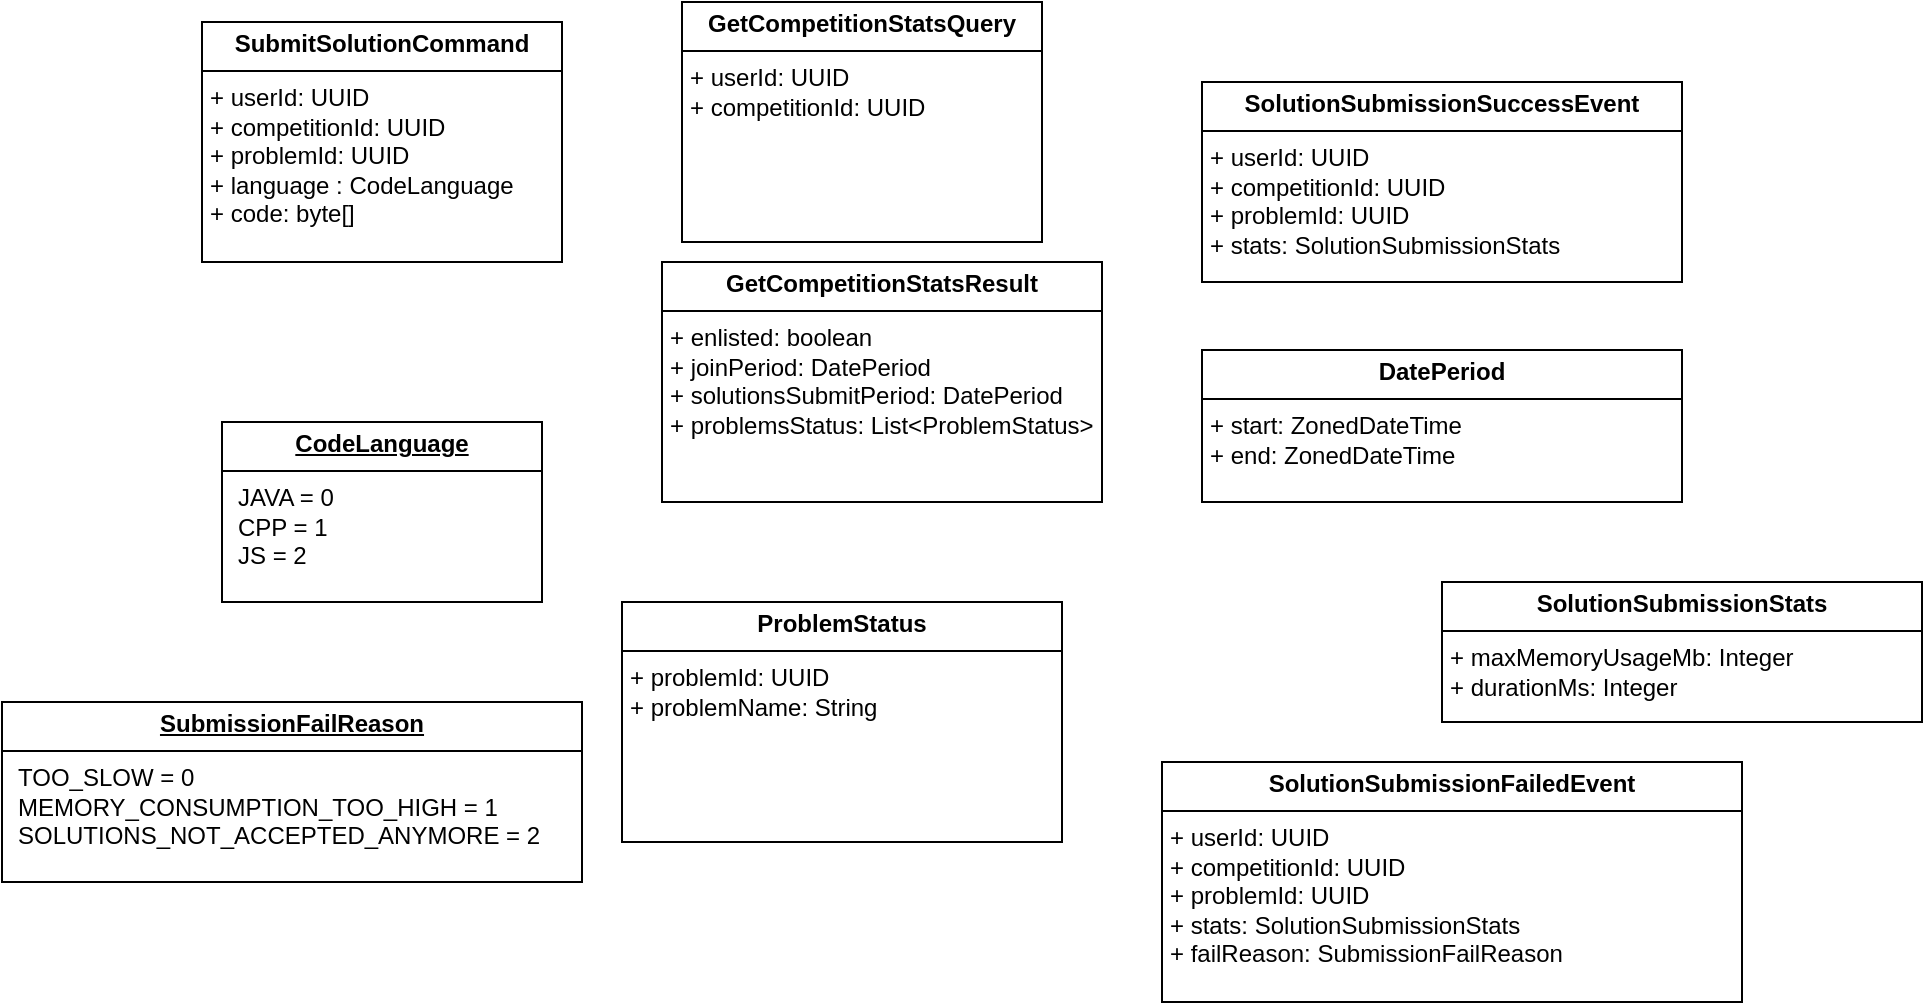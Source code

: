 <mxfile version="24.2.2" type="github">
  <diagram name="Page-1" id="c7558073-3199-34d8-9f00-42111426c3f3">
    <mxGraphModel dx="1809" dy="524" grid="1" gridSize="10" guides="1" tooltips="1" connect="1" arrows="1" fold="1" page="1" pageScale="1" pageWidth="826" pageHeight="1169" background="none" math="0" shadow="0">
      <root>
        <mxCell id="0" />
        <mxCell id="1" parent="0" />
        <mxCell id="5s0iiT677fqOH5iF4_3H-96" value="&lt;p style=&quot;margin:0px;margin-top:4px;text-align:center;&quot;&gt;&lt;b&gt;SubmitSolutionCommand&lt;/b&gt;&lt;/p&gt;&lt;hr size=&quot;1&quot; style=&quot;border-style:solid;&quot;&gt;&lt;p style=&quot;margin:0px;margin-left:4px;&quot;&gt;+ userId: UUID&lt;/p&gt;&lt;p style=&quot;margin:0px;margin-left:4px;&quot;&gt;+ competitionId: UUID&lt;/p&gt;&lt;p style=&quot;margin:0px;margin-left:4px;&quot;&gt;+ problemId: UUID&lt;/p&gt;&lt;p style=&quot;margin:0px;margin-left:4px;&quot;&gt;+ language : CodeLanguage&lt;/p&gt;&lt;p style=&quot;margin:0px;margin-left:4px;&quot;&gt;+ code: byte[]&lt;/p&gt;" style="verticalAlign=top;align=left;overflow=fill;html=1;whiteSpace=wrap;" vertex="1" parent="1">
          <mxGeometry x="20" y="140" width="180" height="120" as="geometry" />
        </mxCell>
        <mxCell id="5s0iiT677fqOH5iF4_3H-98" value="&lt;p style=&quot;margin:0px;margin-top:4px;text-align:center;&quot;&gt;&lt;b&gt;SolutionSubmissionSuccessEvent&lt;/b&gt;&lt;/p&gt;&lt;hr size=&quot;1&quot; style=&quot;border-style:solid;&quot;&gt;&lt;p style=&quot;margin: 0px 0px 0px 4px;&quot;&gt;+ userId: UUID&lt;/p&gt;&lt;p style=&quot;margin: 0px 0px 0px 4px;&quot;&gt;+ competitionId: UUID&lt;/p&gt;&lt;p style=&quot;margin: 0px 0px 0px 4px;&quot;&gt;+ problemId: UUID&lt;/p&gt;&lt;p style=&quot;margin: 0px 0px 0px 4px;&quot;&gt;+ stats: SolutionSubmissionStats&lt;/p&gt;" style="verticalAlign=top;align=left;overflow=fill;html=1;whiteSpace=wrap;" vertex="1" parent="1">
          <mxGeometry x="520" y="170" width="240" height="100" as="geometry" />
        </mxCell>
        <mxCell id="5s0iiT677fqOH5iF4_3H-99" value="&lt;p style=&quot;margin:0px;margin-top:4px;text-align:center;text-decoration:underline;&quot;&gt;&lt;b&gt;CodeLanguage&lt;/b&gt;&lt;/p&gt;&lt;hr size=&quot;1&quot; style=&quot;border-style:solid;&quot;&gt;&lt;p style=&quot;margin:0px;margin-left:8px;&quot;&gt;JAVA = 0&lt;br&gt;CPP = 1&lt;br&gt;JS = 2&lt;/p&gt;" style="verticalAlign=top;align=left;overflow=fill;html=1;whiteSpace=wrap;" vertex="1" parent="1">
          <mxGeometry x="30" y="340" width="160" height="90" as="geometry" />
        </mxCell>
        <mxCell id="5s0iiT677fqOH5iF4_3H-100" value="&lt;p style=&quot;margin:0px;margin-top:4px;text-align:center;&quot;&gt;&lt;b&gt;SolutionSubmissionStats&lt;/b&gt;&lt;/p&gt;&lt;hr size=&quot;1&quot; style=&quot;border-style:solid;&quot;&gt;&lt;p style=&quot;margin: 0px 0px 0px 4px;&quot;&gt;+ maxMemoryUsageMb: Integer&lt;/p&gt;&lt;p style=&quot;margin: 0px 0px 0px 4px;&quot;&gt;+ durationMs: Integer&lt;/p&gt;" style="verticalAlign=top;align=left;overflow=fill;html=1;whiteSpace=wrap;" vertex="1" parent="1">
          <mxGeometry x="640" y="420" width="240" height="70" as="geometry" />
        </mxCell>
        <mxCell id="5s0iiT677fqOH5iF4_3H-101" value="&lt;p style=&quot;margin:0px;margin-top:4px;text-align:center;&quot;&gt;&lt;b&gt;GetCompetitionStats&lt;/b&gt;&lt;b style=&quot;background-color: initial;&quot;&gt;Query&lt;/b&gt;&lt;/p&gt;&lt;hr size=&quot;1&quot; style=&quot;border-style:solid;&quot;&gt;&lt;p style=&quot;margin:0px;margin-left:4px;&quot;&gt;+ userId: UUID&lt;/p&gt;&lt;p style=&quot;margin:0px;margin-left:4px;&quot;&gt;+ competitionId: UUID&lt;/p&gt;" style="verticalAlign=top;align=left;overflow=fill;html=1;whiteSpace=wrap;" vertex="1" parent="1">
          <mxGeometry x="260" y="130" width="180" height="120" as="geometry" />
        </mxCell>
        <mxCell id="5s0iiT677fqOH5iF4_3H-102" value="&lt;p style=&quot;margin:0px;margin-top:4px;text-align:center;&quot;&gt;&lt;b&gt;GetCompetitionStatsResult&lt;/b&gt;&lt;/p&gt;&lt;hr size=&quot;1&quot; style=&quot;border-style:solid;&quot;&gt;&lt;p style=&quot;margin:0px;margin-left:4px;&quot;&gt;+ enlisted: boolean&lt;br&gt;&lt;/p&gt;&lt;p style=&quot;margin:0px;margin-left:4px;&quot;&gt;+ joinPeriod:&amp;nbsp;&lt;span style=&quot;background-color: initial;&quot;&gt;DatePeriod&lt;/span&gt;&lt;/p&gt;&lt;p style=&quot;margin:0px;margin-left:4px;&quot;&gt;&lt;span style=&quot;background-color: initial;&quot;&gt;+ solutionsSubmitPeriod: DatePeriod&lt;/span&gt;&lt;/p&gt;&lt;p style=&quot;margin:0px;margin-left:4px;&quot;&gt;&lt;span style=&quot;background-color: initial;&quot;&gt;+ problemsStatus: List&amp;lt;ProblemStatus&amp;gt;&lt;/span&gt;&lt;/p&gt;" style="verticalAlign=top;align=left;overflow=fill;html=1;whiteSpace=wrap;" vertex="1" parent="1">
          <mxGeometry x="250" y="260" width="220" height="120" as="geometry" />
        </mxCell>
        <mxCell id="5s0iiT677fqOH5iF4_3H-103" value="&lt;p style=&quot;margin:0px;margin-top:4px;text-align:center;&quot;&gt;&lt;b&gt;DatePeriod&lt;/b&gt;&lt;/p&gt;&lt;hr size=&quot;1&quot; style=&quot;border-style:solid;&quot;&gt;&lt;p style=&quot;margin: 0px 0px 0px 4px;&quot;&gt;+ start: ZonedDateTime&lt;/p&gt;&lt;p style=&quot;margin: 0px 0px 0px 4px;&quot;&gt;+ end: ZonedDateTime&lt;/p&gt;" style="verticalAlign=top;align=left;overflow=fill;html=1;whiteSpace=wrap;" vertex="1" parent="1">
          <mxGeometry x="520" y="304" width="240" height="76" as="geometry" />
        </mxCell>
        <mxCell id="5s0iiT677fqOH5iF4_3H-104" value="&lt;p style=&quot;margin:0px;margin-top:4px;text-align:center;&quot;&gt;&lt;b&gt;ProblemStatus&lt;/b&gt;&lt;/p&gt;&lt;hr size=&quot;1&quot; style=&quot;border-style:solid;&quot;&gt;&lt;p style=&quot;margin:0px;margin-left:4px;&quot;&gt;+ problemId: UUID&lt;br&gt;&lt;/p&gt;&lt;p style=&quot;margin:0px;margin-left:4px;&quot;&gt;+ problemName: String&lt;/p&gt;&lt;p style=&quot;margin:0px;margin-left:4px;&quot;&gt;&lt;br&gt;&lt;/p&gt;" style="verticalAlign=top;align=left;overflow=fill;html=1;whiteSpace=wrap;" vertex="1" parent="1">
          <mxGeometry x="230" y="430" width="220" height="120" as="geometry" />
        </mxCell>
        <mxCell id="5s0iiT677fqOH5iF4_3H-105" value="&lt;p style=&quot;margin:0px;margin-top:4px;text-align:center;text-decoration:underline;&quot;&gt;&lt;b&gt;SubmissionFailReason&lt;/b&gt;&lt;/p&gt;&lt;hr size=&quot;1&quot; style=&quot;border-style:solid;&quot;&gt;&lt;p style=&quot;margin:0px;margin-left:8px;&quot;&gt;TOO_SLOW = 0&lt;/p&gt;&lt;p style=&quot;margin:0px;margin-left:8px;&quot;&gt;MEMORY_CONSUMPTION_TOO_HIGH = 1&lt;/p&gt;&lt;p style=&quot;margin:0px;margin-left:8px;&quot;&gt;SOLUTIONS_NOT_ACCEPTED_ANYMORE = 2&lt;/p&gt;" style="verticalAlign=top;align=left;overflow=fill;html=1;whiteSpace=wrap;" vertex="1" parent="1">
          <mxGeometry x="-80" y="480" width="290" height="90" as="geometry" />
        </mxCell>
        <mxCell id="5s0iiT677fqOH5iF4_3H-106" value="&lt;p style=&quot;margin:0px;margin-top:4px;text-align:center;&quot;&gt;&lt;b&gt;SolutionSubmissionFailedEvent&lt;/b&gt;&lt;/p&gt;&lt;hr size=&quot;1&quot; style=&quot;border-style:solid;&quot;&gt;&lt;p style=&quot;margin: 0px 0px 0px 4px;&quot;&gt;+ userId: UUID&lt;/p&gt;&lt;p style=&quot;margin: 0px 0px 0px 4px;&quot;&gt;+ competitionId: UUID&lt;/p&gt;&lt;p style=&quot;margin: 0px 0px 0px 4px;&quot;&gt;+ problemId: UUID&lt;/p&gt;&lt;p style=&quot;margin: 0px 0px 0px 4px;&quot;&gt;+ stats: SolutionSubmissionStats&lt;/p&gt;&lt;p style=&quot;margin: 0px 0px 0px 4px;&quot;&gt;+ failReason: SubmissionFailReason&lt;/p&gt;" style="verticalAlign=top;align=left;overflow=fill;html=1;whiteSpace=wrap;" vertex="1" parent="1">
          <mxGeometry x="500" y="510" width="290" height="120" as="geometry" />
        </mxCell>
      </root>
    </mxGraphModel>
  </diagram>
</mxfile>
